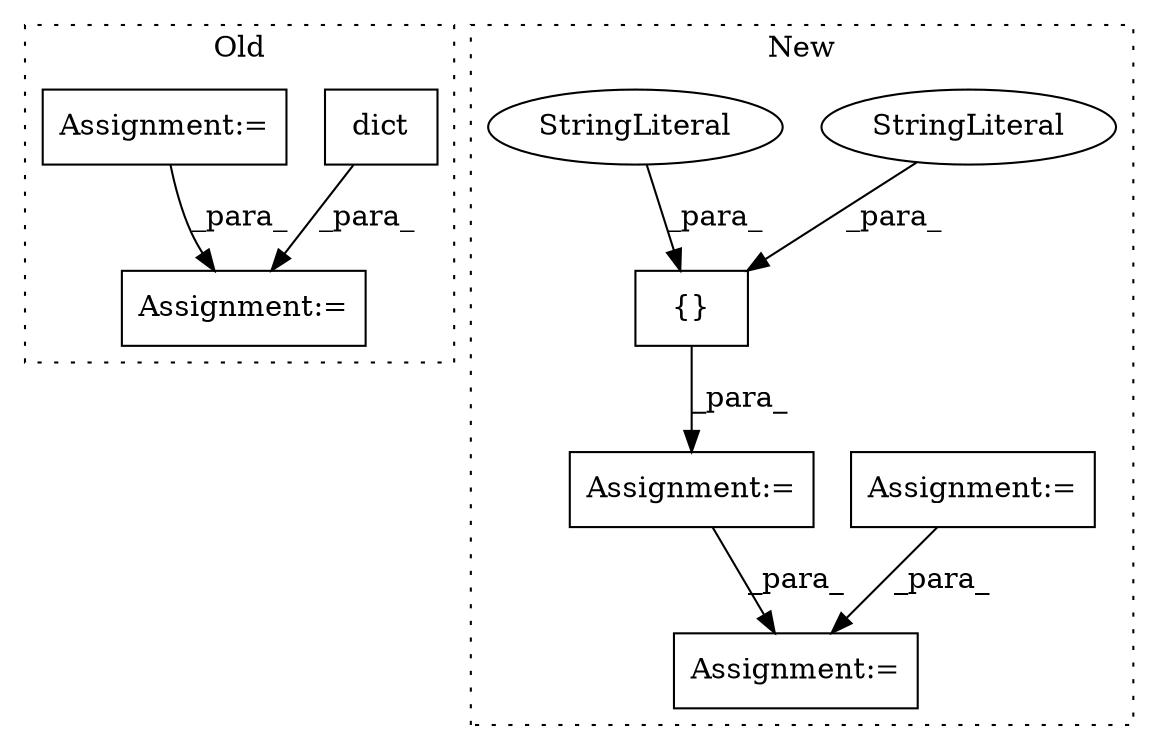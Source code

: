 digraph G {
subgraph cluster0 {
1 [label="dict" a="32" s="2856,2870" l="5,1" shape="box"];
3 [label="Assignment:=" a="7" s="2846" l="1" shape="box"];
5 [label="Assignment:=" a="7" s="907" l="57" shape="box"];
label = "Old";
style="dotted";
}
subgraph cluster1 {
2 [label="{}" a="4" s="442,477" l="1,1" shape="box"];
4 [label="Assignment:=" a="7" s="618" l="12" shape="box"];
6 [label="Assignment:=" a="7" s="429" l="1" shape="box"];
7 [label="Assignment:=" a="7" s="703" l="31" shape="box"];
8 [label="StringLiteral" a="45" s="443" l="3" shape="ellipse"];
9 [label="StringLiteral" a="45" s="472" l="5" shape="ellipse"];
label = "New";
style="dotted";
}
1 -> 3 [label="_para_"];
2 -> 6 [label="_para_"];
5 -> 3 [label="_para_"];
6 -> 4 [label="_para_"];
7 -> 4 [label="_para_"];
8 -> 2 [label="_para_"];
9 -> 2 [label="_para_"];
}